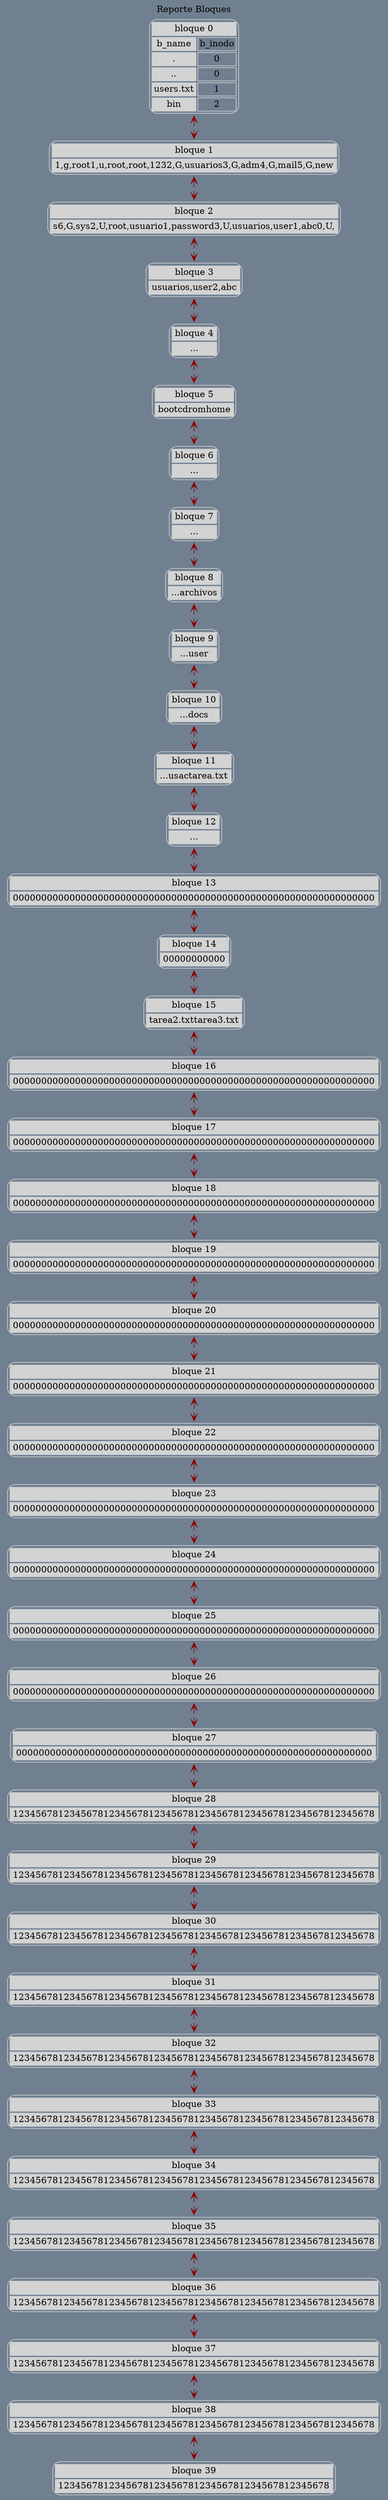 digraph grid {
 bgcolor="slategrey";
 label=" Reporte Bloques ";
 layout=dot;
 labelloc = "t";
 edge [weight=1000 style=dashed color=red4 dir = "both" arrowtail=open arrowhead=open];
bloque0[shape=none, color=lightgrey, label=<
<TABLE cellspacing="3" cellpadding="2" style="rounded" >
<TR><TD bgcolor="lightgrey" colspan="2">bloque 0</TD></TR>
<TR><TD bgcolor="lightgrey">b_name</TD><TD>b_inodo</TD></TR>
<TR><TD bgcolor="lightgrey">.</TD><TD>0</TD></TR>
<TR><TD bgcolor="lightgrey">..</TD><TD>0</TD></TR>
<TR><TD bgcolor="lightgrey">users.txt</TD><TD>1</TD></TR>
<TR><TD bgcolor="lightgrey">bin</TD><TD>2</TD></TR>
</TABLE>>];
bloque1[shape=none, color=lightgrey, label=<
<TABLE cellspacing="3" cellpadding="2" style="rounded" >
<TR><TD bgcolor="lightgrey" colspan="2">bloque 1</TD></TR>
<TR><TD bgcolor="lightgrey" colspan="2">1,g,root1,u,root,root,1232,G,usuarios3,G,adm4,G,mail5,G,new</TD></TR>
</TABLE>>];
bloque0 -> bloque1;
bloque2[shape=none, color=lightgrey, label=<
<TABLE cellspacing="3" cellpadding="2" style="rounded" >
<TR><TD bgcolor="lightgrey" colspan="2">bloque 2</TD></TR>
<TR><TD bgcolor="lightgrey" colspan="2">s6,G,sys2,U,root,usuario1,password3,U,usuarios,user1,abc0,U,</TD></TR>
</TABLE>>];
bloque1 -> bloque2;
bloque3[shape=none, color=lightgrey, label=<
<TABLE cellspacing="3" cellpadding="2" style="rounded" >
<TR><TD bgcolor="lightgrey" colspan="2">bloque 3</TD></TR>
<TR><TD bgcolor="lightgrey" colspan="2">usuarios,user2,abc</TD></TR>
</TABLE>>];
bloque2 -> bloque3;
bloque4[shape=none, color=lightgrey, label=<
<TABLE cellspacing="3" cellpadding="2" style="rounded" >
<TR><TD bgcolor="lightgrey" colspan="2">bloque 4</TD></TR>
<TR><TD bgcolor="lightgrey" colspan="2">...</TD></TR>
</TABLE>>];
bloque3 -> bloque4;
bloque5[shape=none, color=lightgrey, label=<
<TABLE cellspacing="3" cellpadding="2" style="rounded" >
<TR><TD bgcolor="lightgrey" colspan="2">bloque 5</TD></TR>
<TR><TD bgcolor="lightgrey" colspan="2">bootcdromhome</TD></TR>
</TABLE>>];
bloque4 -> bloque5;
bloque6[shape=none, color=lightgrey, label=<
<TABLE cellspacing="3" cellpadding="2" style="rounded" >
<TR><TD bgcolor="lightgrey" colspan="2">bloque 6</TD></TR>
<TR><TD bgcolor="lightgrey" colspan="2">...</TD></TR>
</TABLE>>];
bloque5 -> bloque6;
bloque7[shape=none, color=lightgrey, label=<
<TABLE cellspacing="3" cellpadding="2" style="rounded" >
<TR><TD bgcolor="lightgrey" colspan="2">bloque 7</TD></TR>
<TR><TD bgcolor="lightgrey" colspan="2">...</TD></TR>
</TABLE>>];
bloque6 -> bloque7;
bloque8[shape=none, color=lightgrey, label=<
<TABLE cellspacing="3" cellpadding="2" style="rounded" >
<TR><TD bgcolor="lightgrey" colspan="2">bloque 8</TD></TR>
<TR><TD bgcolor="lightgrey" colspan="2">...archivos</TD></TR>
</TABLE>>];
bloque7 -> bloque8;
bloque9[shape=none, color=lightgrey, label=<
<TABLE cellspacing="3" cellpadding="2" style="rounded" >
<TR><TD bgcolor="lightgrey" colspan="2">bloque 9</TD></TR>
<TR><TD bgcolor="lightgrey" colspan="2">...user</TD></TR>
</TABLE>>];
bloque8 -> bloque9;
bloque10[shape=none, color=lightgrey, label=<
<TABLE cellspacing="3" cellpadding="2" style="rounded" >
<TR><TD bgcolor="lightgrey" colspan="2">bloque 10</TD></TR>
<TR><TD bgcolor="lightgrey" colspan="2">...docs</TD></TR>
</TABLE>>];
bloque9 -> bloque10;
bloque11[shape=none, color=lightgrey, label=<
<TABLE cellspacing="3" cellpadding="2" style="rounded" >
<TR><TD bgcolor="lightgrey" colspan="2">bloque 11</TD></TR>
<TR><TD bgcolor="lightgrey" colspan="2">...usactarea.txt</TD></TR>
</TABLE>>];
bloque10 -> bloque11;
bloque12[shape=none, color=lightgrey, label=<
<TABLE cellspacing="3" cellpadding="2" style="rounded" >
<TR><TD bgcolor="lightgrey" colspan="2">bloque 12</TD></TR>
<TR><TD bgcolor="lightgrey" colspan="2">...</TD></TR>
</TABLE>>];
bloque11 -> bloque12;
bloque13[shape=none, color=lightgrey, label=<
<TABLE cellspacing="3" cellpadding="2" style="rounded" >
<TR><TD bgcolor="lightgrey" colspan="2">bloque 13</TD></TR>
<TR><TD bgcolor="lightgrey" colspan="2">0000000000000000000000000000000000000000000000000000000000000000</TD></TR>
</TABLE>>];
bloque12 -> bloque13;
bloque14[shape=none, color=lightgrey, label=<
<TABLE cellspacing="3" cellpadding="2" style="rounded" >
<TR><TD bgcolor="lightgrey" colspan="2">bloque 14</TD></TR>
<TR><TD bgcolor="lightgrey" colspan="2">00000000000</TD></TR>
</TABLE>>];
bloque13 -> bloque14;
bloque15[shape=none, color=lightgrey, label=<
<TABLE cellspacing="3" cellpadding="2" style="rounded" >
<TR><TD bgcolor="lightgrey" colspan="2">bloque 15</TD></TR>
<TR><TD bgcolor="lightgrey" colspan="2">tarea2.txttarea3.txt</TD></TR>
</TABLE>>];
bloque14 -> bloque15;
bloque16[shape=none, color=lightgrey, label=<
<TABLE cellspacing="3" cellpadding="2" style="rounded" >
<TR><TD bgcolor="lightgrey" colspan="2">bloque 16</TD></TR>
<TR><TD bgcolor="lightgrey" colspan="2">0000000000000000000000000000000000000000000000000000000000000000</TD></TR>
</TABLE>>];
bloque15 -> bloque16;
bloque17[shape=none, color=lightgrey, label=<
<TABLE cellspacing="3" cellpadding="2" style="rounded" >
<TR><TD bgcolor="lightgrey" colspan="2">bloque 17</TD></TR>
<TR><TD bgcolor="lightgrey" colspan="2">0000000000000000000000000000000000000000000000000000000000000000</TD></TR>
</TABLE>>];
bloque16 -> bloque17;
bloque18[shape=none, color=lightgrey, label=<
<TABLE cellspacing="3" cellpadding="2" style="rounded" >
<TR><TD bgcolor="lightgrey" colspan="2">bloque 18</TD></TR>
<TR><TD bgcolor="lightgrey" colspan="2">0000000000000000000000000000000000000000000000000000000000000000</TD></TR>
</TABLE>>];
bloque17 -> bloque18;
bloque19[shape=none, color=lightgrey, label=<
<TABLE cellspacing="3" cellpadding="2" style="rounded" >
<TR><TD bgcolor="lightgrey" colspan="2">bloque 19</TD></TR>
<TR><TD bgcolor="lightgrey" colspan="2">0000000000000000000000000000000000000000000000000000000000000000</TD></TR>
</TABLE>>];
bloque18 -> bloque19;
bloque20[shape=none, color=lightgrey, label=<
<TABLE cellspacing="3" cellpadding="2" style="rounded" >
<TR><TD bgcolor="lightgrey" colspan="2">bloque 20</TD></TR>
<TR><TD bgcolor="lightgrey" colspan="2">0000000000000000000000000000000000000000000000000000000000000000</TD></TR>
</TABLE>>];
bloque19 -> bloque20;
bloque21[shape=none, color=lightgrey, label=<
<TABLE cellspacing="3" cellpadding="2" style="rounded" >
<TR><TD bgcolor="lightgrey" colspan="2">bloque 21</TD></TR>
<TR><TD bgcolor="lightgrey" colspan="2">0000000000000000000000000000000000000000000000000000000000000000</TD></TR>
</TABLE>>];
bloque20 -> bloque21;
bloque22[shape=none, color=lightgrey, label=<
<TABLE cellspacing="3" cellpadding="2" style="rounded" >
<TR><TD bgcolor="lightgrey" colspan="2">bloque 22</TD></TR>
<TR><TD bgcolor="lightgrey" colspan="2">0000000000000000000000000000000000000000000000000000000000000000</TD></TR>
</TABLE>>];
bloque21 -> bloque22;
bloque23[shape=none, color=lightgrey, label=<
<TABLE cellspacing="3" cellpadding="2" style="rounded" >
<TR><TD bgcolor="lightgrey" colspan="2">bloque 23</TD></TR>
<TR><TD bgcolor="lightgrey" colspan="2">0000000000000000000000000000000000000000000000000000000000000000</TD></TR>
</TABLE>>];
bloque22 -> bloque23;
bloque24[shape=none, color=lightgrey, label=<
<TABLE cellspacing="3" cellpadding="2" style="rounded" >
<TR><TD bgcolor="lightgrey" colspan="2">bloque 24</TD></TR>
<TR><TD bgcolor="lightgrey" colspan="2">0000000000000000000000000000000000000000000000000000000000000000</TD></TR>
</TABLE>>];
bloque23 -> bloque24;
bloque25[shape=none, color=lightgrey, label=<
<TABLE cellspacing="3" cellpadding="2" style="rounded" >
<TR><TD bgcolor="lightgrey" colspan="2">bloque 25</TD></TR>
<TR><TD bgcolor="lightgrey" colspan="2">0000000000000000000000000000000000000000000000000000000000000000</TD></TR>
</TABLE>>];
bloque24 -> bloque25;
bloque26[shape=none, color=lightgrey, label=<
<TABLE cellspacing="3" cellpadding="2" style="rounded" >
<TR><TD bgcolor="lightgrey" colspan="2">bloque 26</TD></TR>
<TR><TD bgcolor="lightgrey" colspan="2">0000000000000000000000000000000000000000000000000000000000000000</TD></TR>
</TABLE>>];
bloque25 -> bloque26;
bloque27[shape=none, color=lightgrey, label=<
<TABLE cellspacing="3" cellpadding="2" style="rounded" >
<TR><TD bgcolor="lightgrey" colspan="2">bloque 27</TD></TR>
<TR><TD bgcolor="lightgrey" colspan="2">000000000000000000000000000000000000000000000000000000000000000</TD></TR>
</TABLE>>];
bloque26 -> bloque27;
bloque28[shape=none, color=lightgrey, label=<
<TABLE cellspacing="3" cellpadding="2" style="rounded" >
<TR><TD bgcolor="lightgrey" colspan="2">bloque 28</TD></TR>
<TR><TD bgcolor="lightgrey" colspan="2">1234567812345678123456781234567812345678123456781234567812345678</TD></TR>
</TABLE>>];
bloque27 -> bloque28;
bloque29[shape=none, color=lightgrey, label=<
<TABLE cellspacing="3" cellpadding="2" style="rounded" >
<TR><TD bgcolor="lightgrey" colspan="2">bloque 29</TD></TR>
<TR><TD bgcolor="lightgrey" colspan="2">1234567812345678123456781234567812345678123456781234567812345678</TD></TR>
</TABLE>>];
bloque28 -> bloque29;
bloque30[shape=none, color=lightgrey, label=<
<TABLE cellspacing="3" cellpadding="2" style="rounded" >
<TR><TD bgcolor="lightgrey" colspan="2">bloque 30</TD></TR>
<TR><TD bgcolor="lightgrey" colspan="2">1234567812345678123456781234567812345678123456781234567812345678</TD></TR>
</TABLE>>];
bloque29 -> bloque30;
bloque31[shape=none, color=lightgrey, label=<
<TABLE cellspacing="3" cellpadding="2" style="rounded" >
<TR><TD bgcolor="lightgrey" colspan="2">bloque 31</TD></TR>
<TR><TD bgcolor="lightgrey" colspan="2">1234567812345678123456781234567812345678123456781234567812345678</TD></TR>
</TABLE>>];
bloque30 -> bloque31;
bloque32[shape=none, color=lightgrey, label=<
<TABLE cellspacing="3" cellpadding="2" style="rounded" >
<TR><TD bgcolor="lightgrey" colspan="2">bloque 32</TD></TR>
<TR><TD bgcolor="lightgrey" colspan="2">1234567812345678123456781234567812345678123456781234567812345678</TD></TR>
</TABLE>>];
bloque31 -> bloque32;
bloque33[shape=none, color=lightgrey, label=<
<TABLE cellspacing="3" cellpadding="2" style="rounded" >
<TR><TD bgcolor="lightgrey" colspan="2">bloque 33</TD></TR>
<TR><TD bgcolor="lightgrey" colspan="2">1234567812345678123456781234567812345678123456781234567812345678</TD></TR>
</TABLE>>];
bloque32 -> bloque33;
bloque34[shape=none, color=lightgrey, label=<
<TABLE cellspacing="3" cellpadding="2" style="rounded" >
<TR><TD bgcolor="lightgrey" colspan="2">bloque 34</TD></TR>
<TR><TD bgcolor="lightgrey" colspan="2">1234567812345678123456781234567812345678123456781234567812345678</TD></TR>
</TABLE>>];
bloque33 -> bloque34;
bloque35[shape=none, color=lightgrey, label=<
<TABLE cellspacing="3" cellpadding="2" style="rounded" >
<TR><TD bgcolor="lightgrey" colspan="2">bloque 35</TD></TR>
<TR><TD bgcolor="lightgrey" colspan="2">1234567812345678123456781234567812345678123456781234567812345678</TD></TR>
</TABLE>>];
bloque34 -> bloque35;
bloque36[shape=none, color=lightgrey, label=<
<TABLE cellspacing="3" cellpadding="2" style="rounded" >
<TR><TD bgcolor="lightgrey" colspan="2">bloque 36</TD></TR>
<TR><TD bgcolor="lightgrey" colspan="2">1234567812345678123456781234567812345678123456781234567812345678</TD></TR>
</TABLE>>];
bloque35 -> bloque36;
bloque37[shape=none, color=lightgrey, label=<
<TABLE cellspacing="3" cellpadding="2" style="rounded" >
<TR><TD bgcolor="lightgrey" colspan="2">bloque 37</TD></TR>
<TR><TD bgcolor="lightgrey" colspan="2">1234567812345678123456781234567812345678123456781234567812345678</TD></TR>
</TABLE>>];
bloque36 -> bloque37;
bloque38[shape=none, color=lightgrey, label=<
<TABLE cellspacing="3" cellpadding="2" style="rounded" >
<TR><TD bgcolor="lightgrey" colspan="2">bloque 38</TD></TR>
<TR><TD bgcolor="lightgrey" colspan="2">1234567812345678123456781234567812345678123456781234567812345678</TD></TR>
</TABLE>>];
bloque37 -> bloque38;
bloque39[shape=none, color=lightgrey, label=<
<TABLE cellspacing="3" cellpadding="2" style="rounded" >
<TR><TD bgcolor="lightgrey" colspan="2">bloque 39</TD></TR>
<TR><TD bgcolor="lightgrey" colspan="2">123456781234567812345678123456781234567812345678</TD></TR>
</TABLE>>];
bloque38 -> bloque39;
}